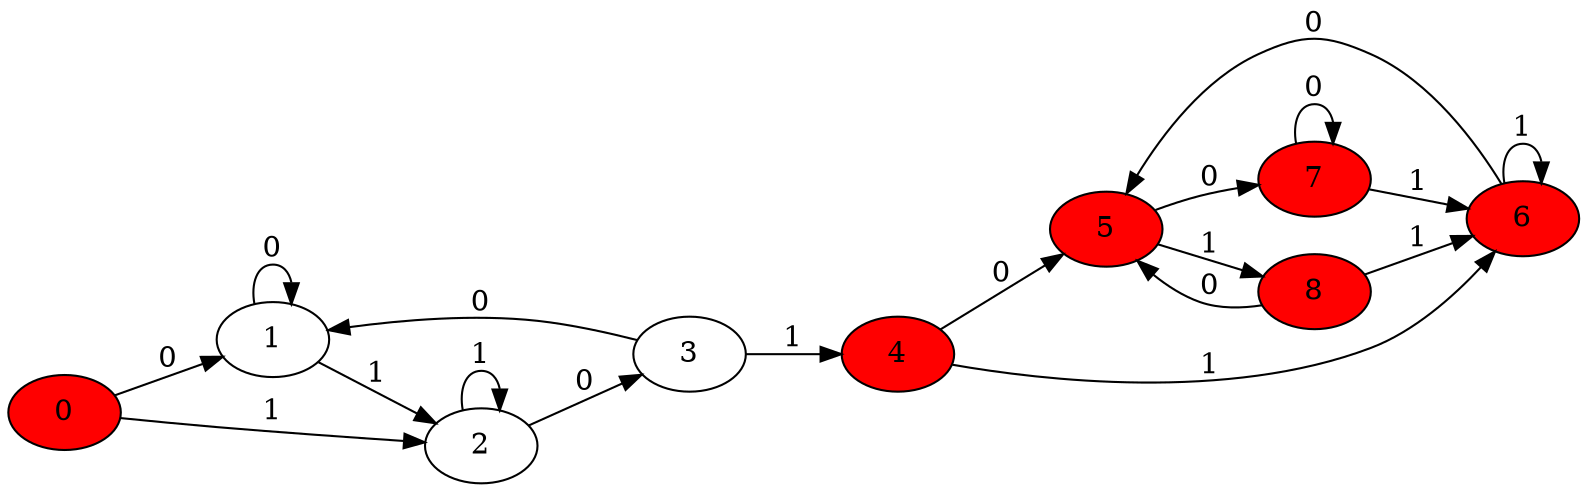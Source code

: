 digraph G{
rankdir = LR;
0[style="filled",fillcolor="red"]
4[style="filled",fillcolor="red"]
5[style="filled",fillcolor="red"]
6[style="filled",fillcolor="red"]
7[style="filled",fillcolor="red"]
8[style="filled",fillcolor="red"]
0->1[label="0"];
0->2[label="1"];
1->1[label="0"];
1->2[label="1"];
2->3[label="0"];
2->2[label="1"];
3->1[label="0"];
3->4[label="1"];
4->5[label="0"];
4->6[label="1"];
5->7[label="0"];
5->8[label="1"];
6->5[label="0"];
6->6[label="1"];
7->7[label="0"];
7->6[label="1"];
8->5[label="0"];
8->6[label="1"];
}
